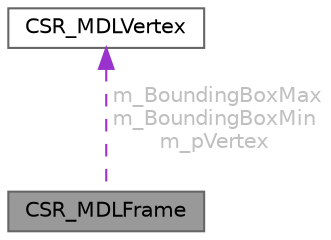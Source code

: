 digraph "CSR_MDLFrame"
{
 // LATEX_PDF_SIZE
  bgcolor="transparent";
  edge [fontname=Helvetica,fontsize=10,labelfontname=Helvetica,labelfontsize=10];
  node [fontname=Helvetica,fontsize=10,shape=box,height=0.2,width=0.4];
  Node1 [id="Node000001",label="CSR_MDLFrame",height=0.2,width=0.4,color="gray40", fillcolor="grey60", style="filled", fontcolor="black",tooltip=" "];
  Node2 -> Node1 [id="edge1_Node000001_Node000002",dir="back",color="darkorchid3",style="dashed",tooltip=" ",label=" m_BoundingBoxMax\nm_BoundingBoxMin\nm_pVertex",fontcolor="grey" ];
  Node2 [id="Node000002",label="CSR_MDLVertex",height=0.2,width=0.4,color="gray40", fillcolor="white", style="filled",URL="$struct_c_s_r___m_d_l_vertex.html",tooltip=" "];
}
